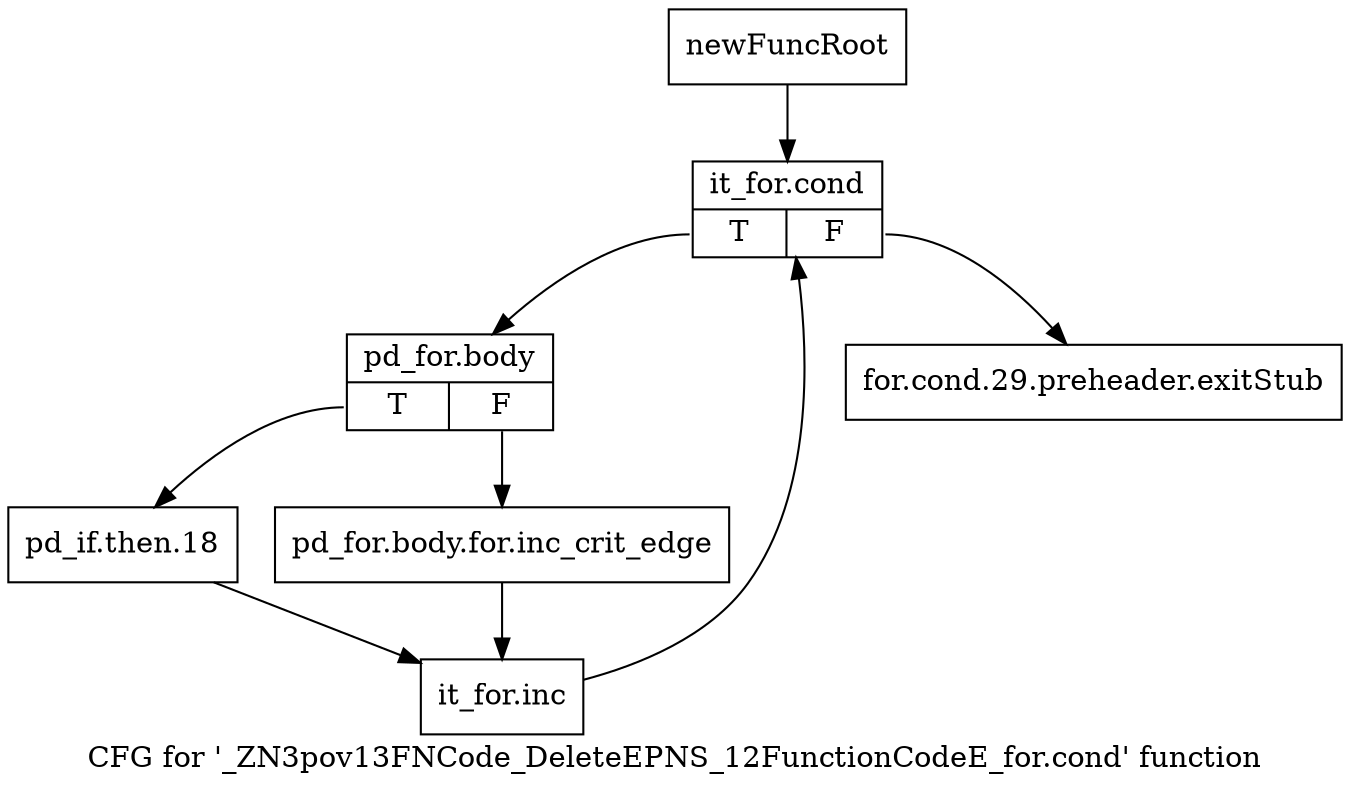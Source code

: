 digraph "CFG for '_ZN3pov13FNCode_DeleteEPNS_12FunctionCodeE_for.cond' function" {
	label="CFG for '_ZN3pov13FNCode_DeleteEPNS_12FunctionCodeE_for.cond' function";

	Node0x242fb40 [shape=record,label="{newFuncRoot}"];
	Node0x242fb40 -> Node0x242fbe0;
	Node0x242fb90 [shape=record,label="{for.cond.29.preheader.exitStub}"];
	Node0x242fbe0 [shape=record,label="{it_for.cond|{<s0>T|<s1>F}}"];
	Node0x242fbe0:s0 -> Node0x24300b0;
	Node0x242fbe0:s1 -> Node0x242fb90;
	Node0x24300b0 [shape=record,label="{pd_for.body|{<s0>T|<s1>F}}"];
	Node0x24300b0:s0 -> Node0x2430150;
	Node0x24300b0:s1 -> Node0x2430100;
	Node0x2430100 [shape=record,label="{pd_for.body.for.inc_crit_edge}"];
	Node0x2430100 -> Node0x24301a0;
	Node0x2430150 [shape=record,label="{pd_if.then.18}"];
	Node0x2430150 -> Node0x24301a0;
	Node0x24301a0 [shape=record,label="{it_for.inc}"];
	Node0x24301a0 -> Node0x242fbe0;
}
